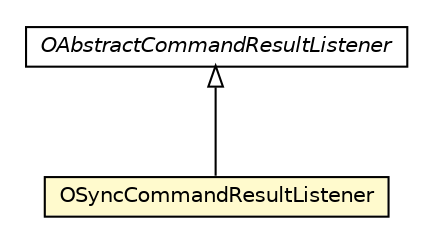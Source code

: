 #!/usr/local/bin/dot
#
# Class diagram 
# Generated by UMLGraph version R5_6-24-gf6e263 (http://www.umlgraph.org/)
#

digraph G {
	edge [fontname="Helvetica",fontsize=10,labelfontname="Helvetica",labelfontsize=10];
	node [fontname="Helvetica",fontsize=10,shape=plaintext];
	nodesep=0.25;
	ranksep=0.5;
	// com.orientechnologies.orient.server.network.protocol.binary.OAbstractCommandResultListener
	c4135154 [label=<<table title="com.orientechnologies.orient.server.network.protocol.binary.OAbstractCommandResultListener" border="0" cellborder="1" cellspacing="0" cellpadding="2" port="p" href="./OAbstractCommandResultListener.html">
		<tr><td><table border="0" cellspacing="0" cellpadding="1">
<tr><td align="center" balign="center"><font face="Helvetica-Oblique"> OAbstractCommandResultListener </font></td></tr>
		</table></td></tr>
		</table>>, URL="./OAbstractCommandResultListener.html", fontname="Helvetica", fontcolor="black", fontsize=10.0];
	// com.orientechnologies.orient.server.network.protocol.binary.OSyncCommandResultListener
	c4135155 [label=<<table title="com.orientechnologies.orient.server.network.protocol.binary.OSyncCommandResultListener" border="0" cellborder="1" cellspacing="0" cellpadding="2" port="p" bgcolor="lemonChiffon" href="./OSyncCommandResultListener.html">
		<tr><td><table border="0" cellspacing="0" cellpadding="1">
<tr><td align="center" balign="center"> OSyncCommandResultListener </td></tr>
		</table></td></tr>
		</table>>, URL="./OSyncCommandResultListener.html", fontname="Helvetica", fontcolor="black", fontsize=10.0];
	//com.orientechnologies.orient.server.network.protocol.binary.OSyncCommandResultListener extends com.orientechnologies.orient.server.network.protocol.binary.OAbstractCommandResultListener
	c4135154:p -> c4135155:p [dir=back,arrowtail=empty];
}

